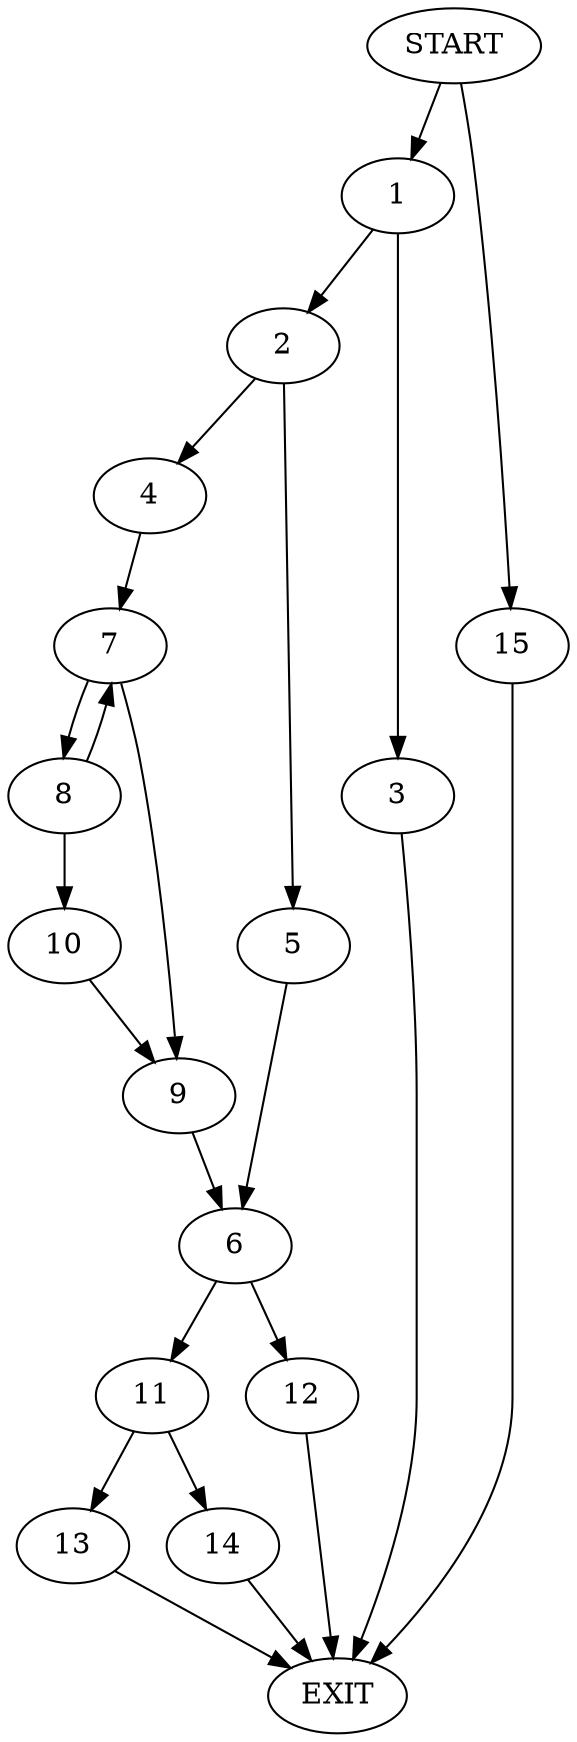 digraph {
0 [label="START"]
16 [label="EXIT"]
0 -> 1
1 -> 2
1 -> 3
2 -> 4
2 -> 5
3 -> 16
5 -> 6
4 -> 7
7 -> 8
7 -> 9
8 -> 7
8 -> 10
9 -> 6
10 -> 9
6 -> 11
6 -> 12
11 -> 13
11 -> 14
12 -> 16
14 -> 16
13 -> 16
0 -> 15
15 -> 16
}
